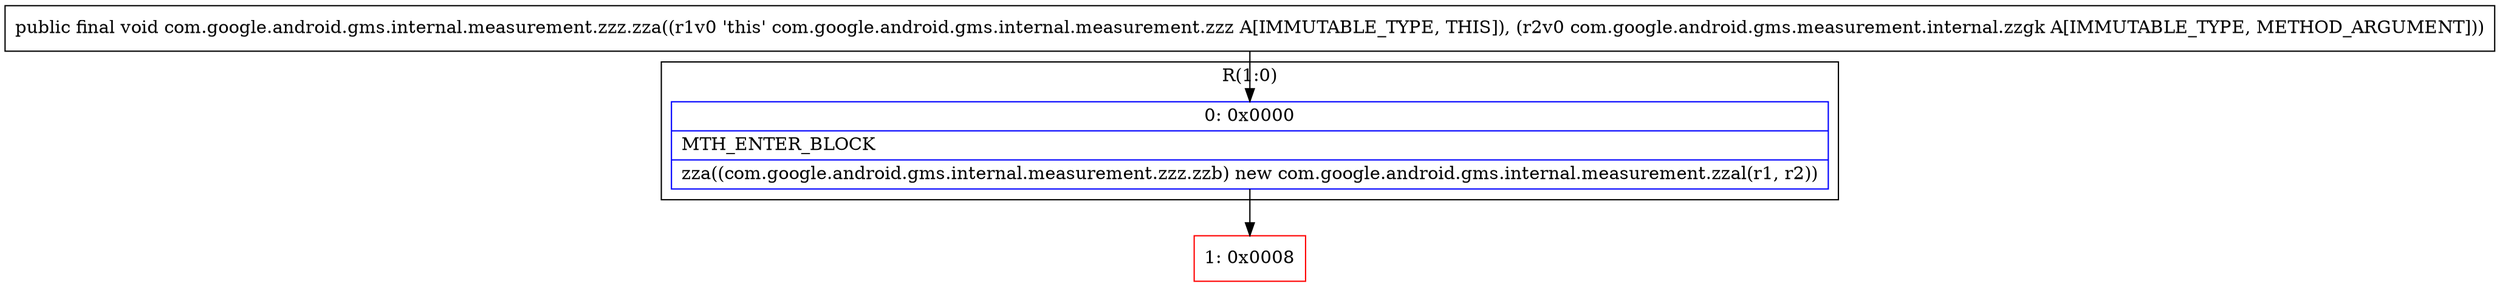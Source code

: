 digraph "CFG forcom.google.android.gms.internal.measurement.zzz.zza(Lcom\/google\/android\/gms\/measurement\/internal\/zzgk;)V" {
subgraph cluster_Region_1497940205 {
label = "R(1:0)";
node [shape=record,color=blue];
Node_0 [shape=record,label="{0\:\ 0x0000|MTH_ENTER_BLOCK\l|zza((com.google.android.gms.internal.measurement.zzz.zzb) new com.google.android.gms.internal.measurement.zzal(r1, r2))\l}"];
}
Node_1 [shape=record,color=red,label="{1\:\ 0x0008}"];
MethodNode[shape=record,label="{public final void com.google.android.gms.internal.measurement.zzz.zza((r1v0 'this' com.google.android.gms.internal.measurement.zzz A[IMMUTABLE_TYPE, THIS]), (r2v0 com.google.android.gms.measurement.internal.zzgk A[IMMUTABLE_TYPE, METHOD_ARGUMENT])) }"];
MethodNode -> Node_0;
Node_0 -> Node_1;
}

